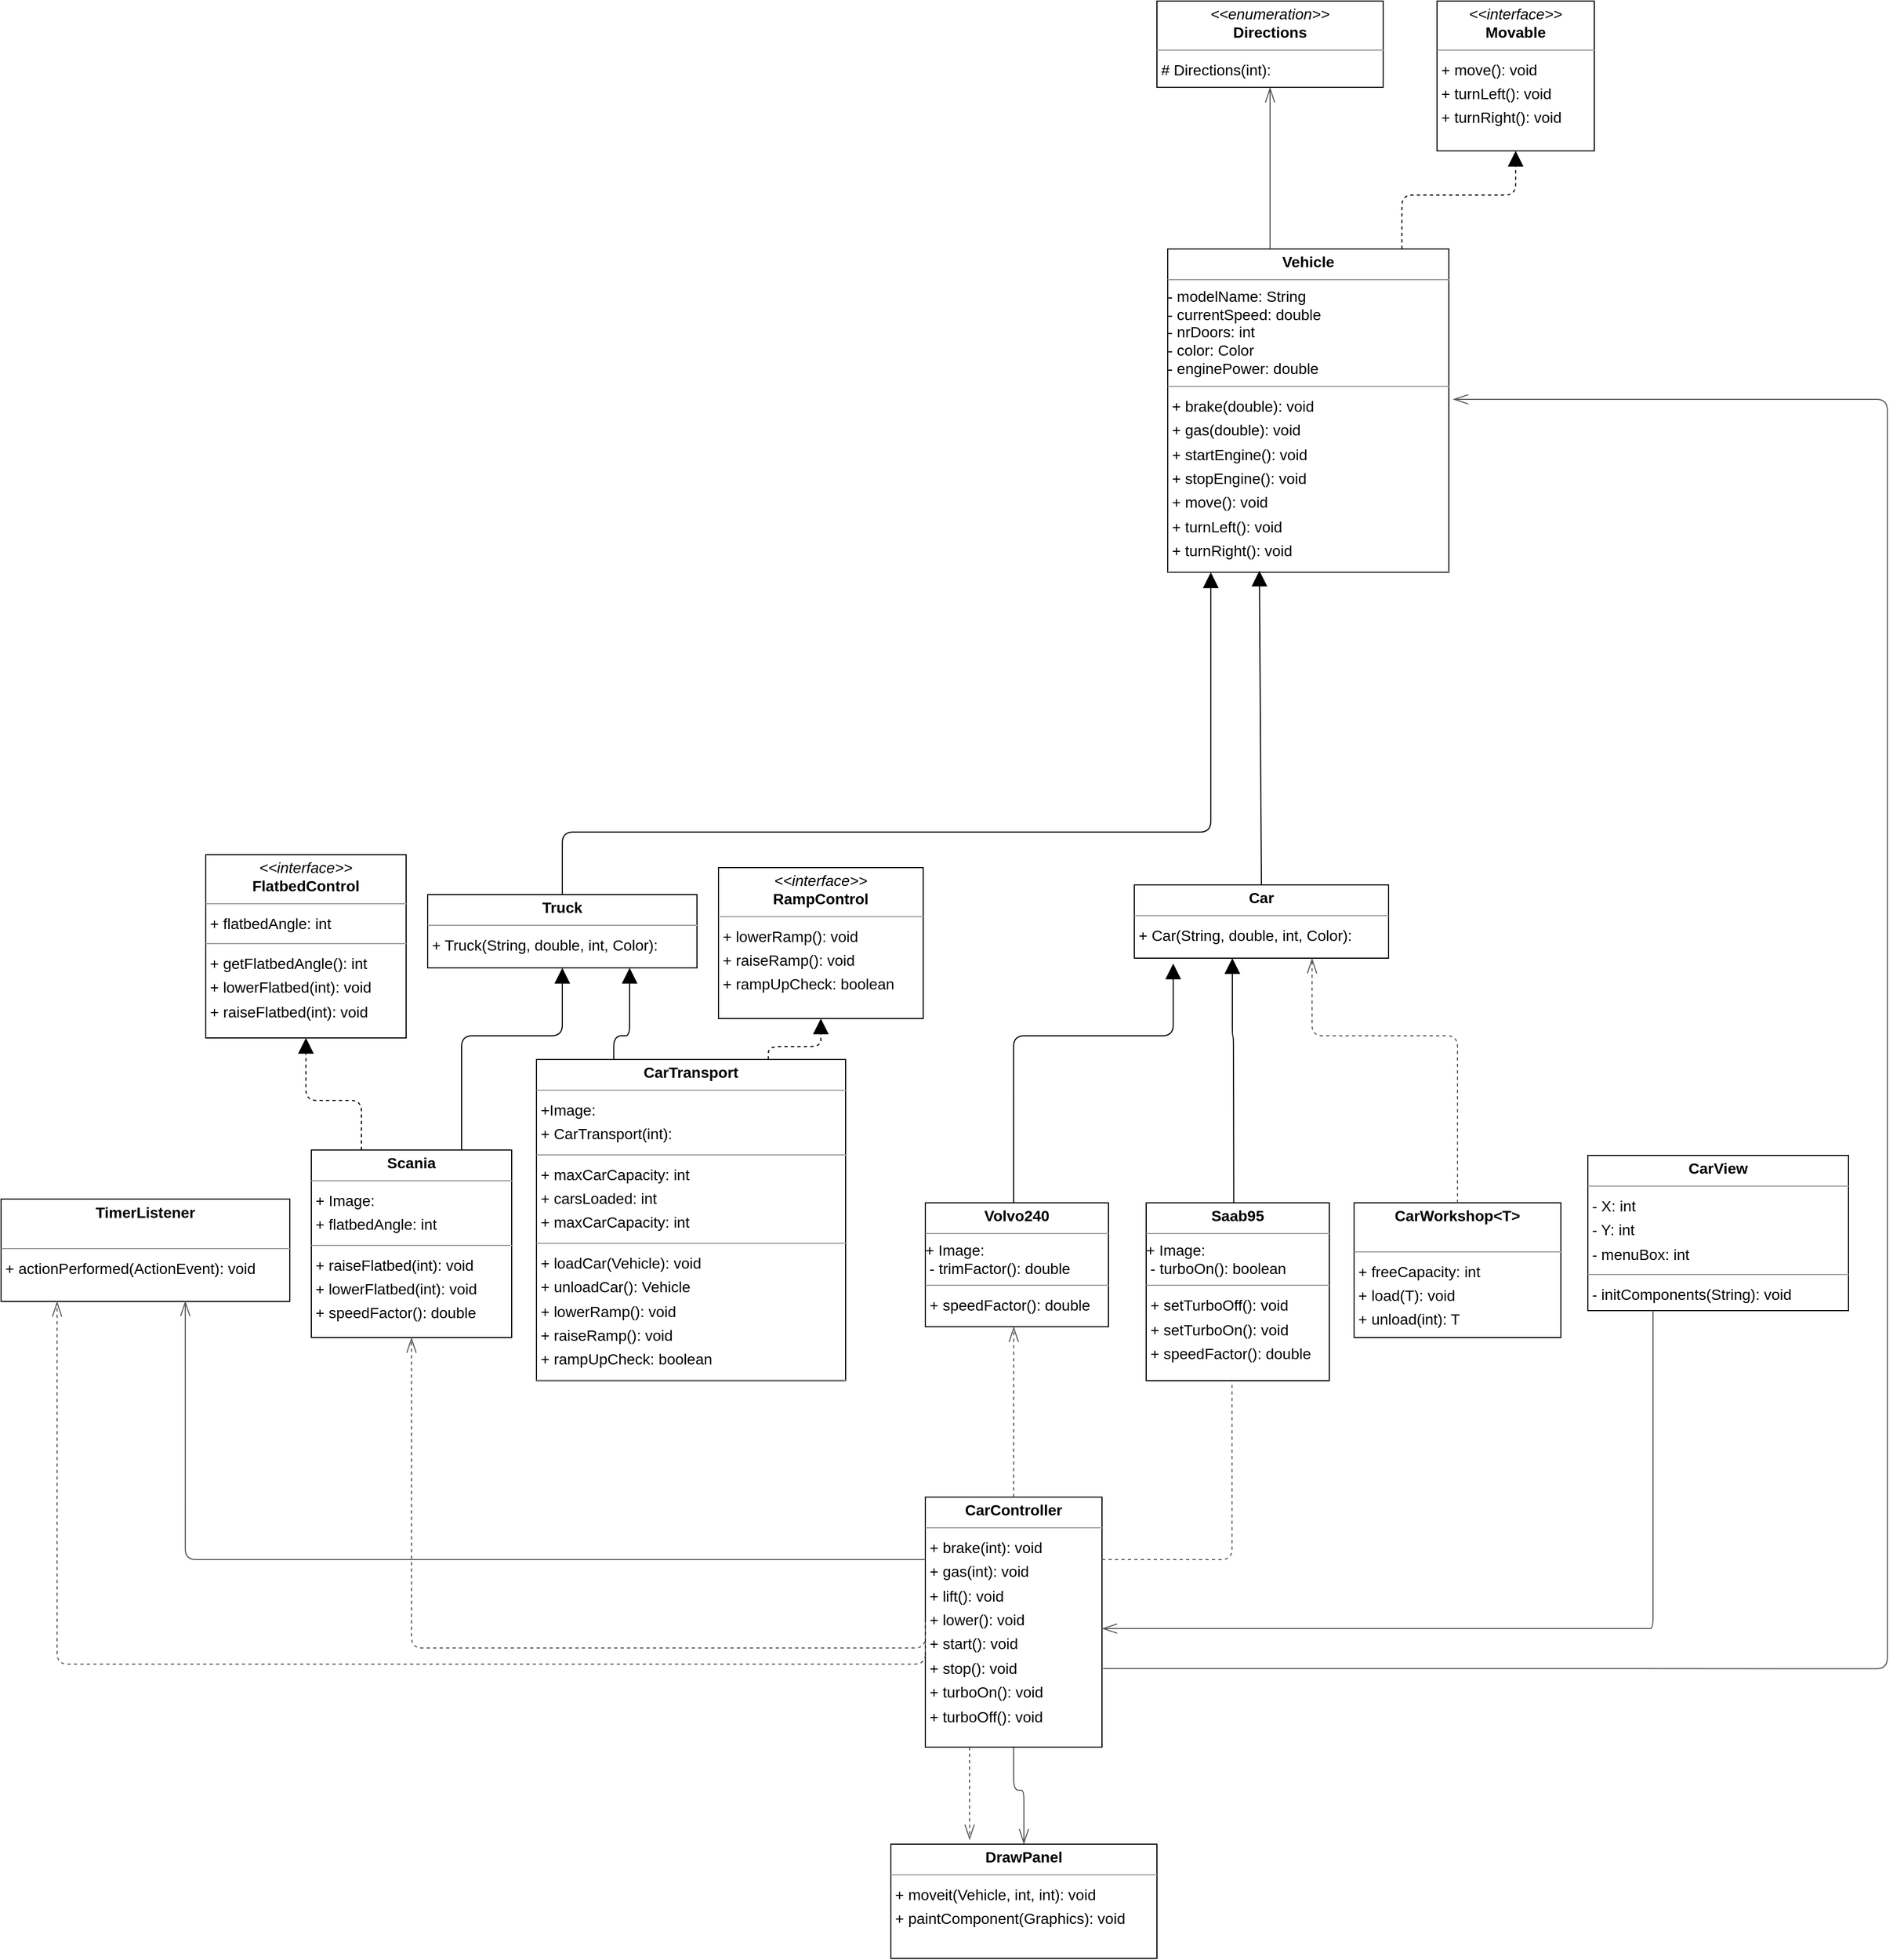 <mxfile version="22.1.5" type="github">
  <diagram id="63D0SC6yMOBSi5-bZof9" name="Sida-1">
    <mxGraphModel dx="3706" dy="1689" grid="1" gridSize="10" guides="1" tooltips="1" connect="1" arrows="1" fold="1" page="0" pageScale="1" pageWidth="827" pageHeight="1169" background="none" math="0" shadow="0">
      <root>
        <mxCell id="0" />
        <mxCell id="1" parent="0" />
        <mxCell id="node0" value="&lt;p style=&quot;margin:0px;margin-top:4px;text-align:center;&quot;&gt;&lt;b&gt;Car&lt;/b&gt;&lt;/p&gt;&lt;hr size=&quot;1&quot;/&gt;&lt;p style=&quot;margin:0 0 0 4px;line-height:1.6;&quot;&gt;+ Car(String, double, int, Color): &lt;/p&gt;" style="verticalAlign=top;align=left;overflow=fill;fontSize=14;fontFamily=Helvetica;html=1;rounded=0;shadow=0;comic=0;labelBackgroundColor=none;strokeWidth=1;" parent="1" vertex="1">
          <mxGeometry x="929" y="990" width="236" height="68" as="geometry" />
        </mxCell>
        <mxCell id="FzO9YaLtifsccGHOgdgA-4" style="edgeStyle=orthogonalEdgeStyle;rounded=1;orthogonalLoop=1;jettySize=auto;html=1;exitX=0.5;exitY=1;exitDx=0;exitDy=0;endArrow=openThin;strokeColor=#595959;dashed=0;startArrow=diamondThinstartSize=12;endSize=12;" parent="1" source="node7" target="node3" edge="1">
          <mxGeometry relative="1" as="geometry" />
        </mxCell>
        <mxCell id="node7" value="&lt;p style=&quot;margin:0px;margin-top:4px;text-align:center;&quot;&gt;&lt;b&gt;CarController&lt;/b&gt;&lt;/p&gt;&lt;hr size=&quot;1&quot;&gt;&lt;p style=&quot;margin:0 0 0 4px;line-height:1.6;&quot;&gt;+ brake(int): void&lt;/p&gt;&lt;p style=&quot;margin:0 0 0 4px;line-height:1.6;&quot;&gt;+ gas(int): void&lt;/p&gt;&lt;p style=&quot;margin:0 0 0 4px;line-height:1.6;&quot;&gt;+ lift(): void&lt;/p&gt;&lt;p style=&quot;margin:0 0 0 4px;line-height:1.6;&quot;&gt;+ lower(): void&lt;/p&gt;&lt;p style=&quot;margin:0 0 0 4px;line-height:1.6;&quot;&gt;+ start(): void&lt;/p&gt;&lt;p style=&quot;margin:0 0 0 4px;line-height:1.6;&quot;&gt;+ stop(): void&lt;/p&gt;&lt;p style=&quot;margin:0 0 0 4px;line-height:1.6;&quot;&gt;+ turboOn(): void&lt;/p&gt;&lt;p style=&quot;margin:0 0 0 4px;line-height:1.6;&quot;&gt;+ turboOff(): void&lt;br&gt;&lt;/p&gt;" style="verticalAlign=top;align=left;overflow=fill;fontSize=14;fontFamily=Helvetica;html=1;rounded=0;shadow=0;comic=0;labelBackgroundColor=none;strokeWidth=1;" parent="1" vertex="1">
          <mxGeometry x="735" y="1558" width="164" height="232" as="geometry" />
        </mxCell>
        <mxCell id="node11" value="&lt;p style=&quot;margin:0px;margin-top:4px;text-align:center;&quot;&gt;&lt;b&gt;CarTransport&lt;/b&gt;&lt;/p&gt;&lt;hr size=&quot;1&quot;&gt;&lt;p style=&quot;margin:0 0 0 4px;line-height:1.6;&quot;&gt;+Image:&lt;/p&gt;&lt;p style=&quot;margin:0 0 0 4px;line-height:1.6;&quot;&gt;+ CarTransport(int): &lt;/p&gt;&lt;hr size=&quot;1&quot;&gt;&lt;p style=&quot;margin:0 0 0 4px;line-height:1.6;&quot;&gt;+ maxCarCapacity: int&lt;/p&gt;&lt;p style=&quot;margin:0 0 0 4px;line-height:1.6;&quot;&gt;+ carsLoaded: int&lt;br style=&quot;border-color: var(--border-color);&quot;&gt;+ maxCarCapacity: int&lt;br&gt;&lt;/p&gt;&lt;hr size=&quot;1&quot;&gt;&lt;p style=&quot;margin:0 0 0 4px;line-height:1.6;&quot;&gt;+ loadCar(Vehicle): void&lt;/p&gt;&lt;p style=&quot;margin:0 0 0 4px;line-height:1.6;&quot;&gt;+ unloadCar(): Vehicle&lt;br&gt;&lt;/p&gt;&lt;p style=&quot;margin:0 0 0 4px;line-height:1.6;&quot;&gt;+ lowerRamp(): void&lt;/p&gt;&lt;p style=&quot;margin:0 0 0 4px;line-height:1.6;&quot;&gt;+ raiseRamp(): void&lt;/p&gt;&lt;p style=&quot;margin:0 0 0 4px;line-height:1.6;&quot;&gt;+ rampUpCheck: boolean&lt;/p&gt;&lt;hr size=&quot;1&quot;&gt;" style="verticalAlign=top;align=left;overflow=fill;fontSize=14;fontFamily=Helvetica;html=1;rounded=0;shadow=0;comic=0;labelBackgroundColor=none;strokeWidth=1;" parent="1" vertex="1">
          <mxGeometry x="374" y="1152" width="287" height="298" as="geometry" />
        </mxCell>
        <mxCell id="node6" value="&lt;p style=&quot;margin:0px;margin-top:4px;text-align:center;&quot;&gt;&lt;b&gt;CarView&lt;/b&gt;&lt;/p&gt;&lt;hr size=&quot;1&quot;&gt;&lt;p style=&quot;margin:0 0 0 4px;line-height:1.6;&quot;&gt;- X: int&lt;br&gt;- Y: int&lt;/p&gt;&lt;p style=&quot;margin:0 0 0 4px;line-height:1.6;&quot;&gt;- menuBox: int&lt;br&gt;&lt;/p&gt;&lt;hr size=&quot;1&quot;&gt;&lt;p style=&quot;margin:0 0 0 4px;line-height:1.6;&quot;&gt;- initComponents(String): void&lt;/p&gt;&lt;p style=&quot;margin:0 0 0 4px;line-height:1.6;&quot;&gt;&lt;br&gt;&lt;/p&gt;" style="verticalAlign=top;align=left;overflow=fill;fontSize=14;fontFamily=Helvetica;html=1;rounded=0;shadow=0;comic=0;labelBackgroundColor=none;strokeWidth=1;" parent="1" vertex="1">
          <mxGeometry x="1350" y="1241" width="242" height="144" as="geometry" />
        </mxCell>
        <mxCell id="node8" value="&lt;p style=&quot;margin:0px;margin-top:4px;text-align:center;&quot;&gt;&lt;b&gt;CarWorkshop&amp;lt;T&amp;gt;&lt;/b&gt;&lt;/p&gt;&lt;br&gt;&lt;hr size=&quot;1&quot;&gt;&lt;p style=&quot;margin:0 0 0 4px;line-height:1.6;&quot;&gt;+ freeCapacity: int&lt;/p&gt;&lt;p style=&quot;margin:0 0 0 4px;line-height:1.6;&quot;&gt;+ load(T): void&lt;/p&gt;&lt;p style=&quot;margin:0 0 0 4px;line-height:1.6;&quot;&gt;+ unload(int): T&lt;br&gt;&lt;/p&gt;" style="verticalAlign=top;align=left;overflow=fill;fontSize=14;fontFamily=Helvetica;html=1;rounded=0;shadow=0;comic=0;labelBackgroundColor=none;strokeWidth=1;" parent="1" vertex="1">
          <mxGeometry x="1133" y="1285" width="192" height="125" as="geometry" />
        </mxCell>
        <mxCell id="node15" value="&lt;p style=&quot;margin:0px;margin-top:4px;text-align:center;&quot;&gt;&lt;i&gt;&amp;lt;&amp;lt;enumeration&amp;gt;&amp;gt;&lt;/i&gt;&lt;br&gt;&lt;b&gt;Directions&lt;/b&gt;&lt;/p&gt;&lt;hr size=&quot;1&quot;&gt;&lt;p style=&quot;margin:0 0 0 4px;line-height:1.6;&quot;&gt;# Directions(int): &lt;/p&gt;&lt;hr size=&quot;1&quot;&gt;" style="verticalAlign=top;align=left;overflow=fill;fontSize=14;fontFamily=Helvetica;html=1;rounded=0;shadow=0;comic=0;labelBackgroundColor=none;strokeWidth=1;" parent="1" vertex="1">
          <mxGeometry x="950" y="170" width="210" height="80" as="geometry" />
        </mxCell>
        <mxCell id="node3" value="&lt;p style=&quot;margin:0px;margin-top:4px;text-align:center;&quot;&gt;&lt;b&gt;DrawPanel&lt;/b&gt;&lt;/p&gt;&lt;hr size=&quot;1&quot;&gt;&lt;p style=&quot;margin:0 0 0 4px;line-height:1.6;&quot;&gt;+ moveit(Vehicle, int, int): void&lt;br&gt;+ paintComponent(Graphics): void&lt;/p&gt;" style="verticalAlign=top;align=left;overflow=fill;fontSize=14;fontFamily=Helvetica;html=1;rounded=0;shadow=0;comic=0;labelBackgroundColor=none;strokeWidth=1;" parent="1" vertex="1">
          <mxGeometry x="703" y="1880" width="247" height="106" as="geometry" />
        </mxCell>
        <mxCell id="node1" value="&lt;p style=&quot;margin:0px;margin-top:4px;text-align:center;&quot;&gt;&lt;i&gt;&amp;lt;&amp;lt;interface&amp;gt;&amp;gt;&lt;/i&gt;&lt;br&gt;&lt;b&gt;FlatbedControl&lt;/b&gt;&lt;/p&gt;&lt;hr size=&quot;1&quot;&gt;&lt;p style=&quot;margin:0 0 0 4px;line-height:1.6;&quot;&gt;+ flatbedAngle: int&lt;/p&gt;&lt;hr size=&quot;1&quot;&gt;&lt;p style=&quot;margin:0 0 0 4px;line-height:1.6;&quot;&gt;+ getFlatbedAngle(): int&lt;br&gt;&lt;/p&gt;&lt;p style=&quot;margin:0 0 0 4px;line-height:1.6;&quot;&gt;+ lowerFlatbed(int): void&lt;/p&gt;&lt;p style=&quot;margin:0 0 0 4px;line-height:1.6;&quot;&gt;+ raiseFlatbed(int): void&lt;br style=&quot;border-color: var(--border-color);&quot;&gt;&lt;br&gt;&lt;/p&gt;" style="verticalAlign=top;align=left;overflow=fill;fontSize=14;fontFamily=Helvetica;html=1;rounded=0;shadow=0;comic=0;labelBackgroundColor=none;strokeWidth=1;" parent="1" vertex="1">
          <mxGeometry x="67" y="962" width="186" height="170" as="geometry" />
        </mxCell>
        <mxCell id="node10" value="&lt;p style=&quot;margin:0px;margin-top:4px;text-align:center;&quot;&gt;&lt;i&gt;&amp;lt;&amp;lt;interface&amp;gt;&amp;gt;&lt;/i&gt;&lt;br&gt;&lt;b&gt;Movable&lt;/b&gt;&lt;/p&gt;&lt;hr size=&quot;1&quot;&gt;&lt;p style=&quot;margin:0 0 0 4px;line-height:1.6;&quot;&gt;+ move(): void&lt;/p&gt;&lt;p style=&quot;margin:0 0 0 4px;line-height:1.6;&quot;&gt;+ turnLeft(): void&lt;br&gt;+ turnRight(): void&lt;br&gt;&lt;/p&gt;" style="verticalAlign=top;align=left;overflow=fill;fontSize=14;fontFamily=Helvetica;html=1;rounded=0;shadow=0;comic=0;labelBackgroundColor=none;strokeWidth=1;" parent="1" vertex="1">
          <mxGeometry x="1210" y="170" width="146" height="139" as="geometry" />
        </mxCell>
        <mxCell id="node13" value="&lt;p style=&quot;margin:0px;margin-top:4px;text-align:center;&quot;&gt;&lt;i&gt;&amp;lt;&amp;lt;interface&amp;gt;&amp;gt;&lt;/i&gt;&lt;br&gt;&lt;b&gt;RampControl&lt;/b&gt;&lt;/p&gt;&lt;hr size=&quot;1&quot;&gt;&lt;p style=&quot;margin:0 0 0 4px;line-height:1.6;&quot;&gt;+ lowerRamp(): void&lt;/p&gt;&lt;p style=&quot;margin:0 0 0 4px;line-height:1.6;&quot;&gt;+ raiseRamp(): void&lt;/p&gt;&lt;p style=&quot;margin:0 0 0 4px;line-height:1.6;&quot;&gt;+ rampUpCheck: boolean&lt;/p&gt;" style="verticalAlign=top;align=left;overflow=fill;fontSize=14;fontFamily=Helvetica;html=1;rounded=0;shadow=0;comic=0;labelBackgroundColor=none;strokeWidth=1;" parent="1" vertex="1">
          <mxGeometry x="543" y="974" width="190" height="140" as="geometry" />
        </mxCell>
        <mxCell id="node2" value="&lt;p style=&quot;margin:0px;margin-top:4px;text-align:center;&quot;&gt;&lt;b&gt;Scania&lt;/b&gt;&lt;/p&gt;&lt;hr size=&quot;1&quot;&gt;&lt;p style=&quot;margin:0 0 0 4px;line-height:1.6;&quot;&gt;+ Image:&lt;br&gt;&lt;/p&gt;&lt;p style=&quot;margin:0 0 0 4px;line-height:1.6;&quot;&gt;+ flatbedAngle: int&lt;/p&gt;&lt;hr size=&quot;1&quot;&gt;&lt;p style=&quot;margin:0 0 0 4px;line-height:1.6;&quot;&gt;+ raiseFlatbed(int): void&lt;br&gt;+ lowerFlatbed(int): void&lt;br&gt;&lt;/p&gt;&lt;p style=&quot;margin:0 0 0 4px;line-height:1.6;&quot;&gt;+ speedFactor(): double&lt;/p&gt;" style="verticalAlign=top;align=left;overflow=fill;fontSize=14;fontFamily=Helvetica;html=1;rounded=0;shadow=0;comic=0;labelBackgroundColor=none;strokeWidth=1;" parent="1" vertex="1">
          <mxGeometry x="165" y="1236" width="186" height="174" as="geometry" />
        </mxCell>
        <mxCell id="node14" value="&lt;p style=&quot;margin:0px;margin-top:4px;text-align:center;&quot;&gt;&lt;b&gt;TimerListener&lt;/b&gt;&lt;/p&gt;&lt;br&gt;&lt;hr size=&quot;1&quot;&gt;&lt;p style=&quot;margin:0 0 0 4px;line-height:1.6;&quot;&gt;+ actionPerformed(ActionEvent): void&lt;/p&gt;" style="verticalAlign=top;align=left;overflow=fill;fontSize=14;fontFamily=Helvetica;html=1;rounded=0;shadow=0;comic=0;labelBackgroundColor=none;strokeWidth=1;" parent="1" vertex="1">
          <mxGeometry x="-123" y="1281.5" width="268" height="95" as="geometry" />
        </mxCell>
        <mxCell id="node12" value="&lt;p style=&quot;margin:0px;margin-top:4px;text-align:center;&quot;&gt;&lt;b&gt;Truck&lt;/b&gt;&lt;/p&gt;&lt;hr size=&quot;1&quot;/&gt;&lt;p style=&quot;margin:0 0 0 4px;line-height:1.6;&quot;&gt;+ Truck(String, double, int, Color): &lt;/p&gt;" style="verticalAlign=top;align=left;overflow=fill;fontSize=14;fontFamily=Helvetica;html=1;rounded=0;shadow=0;comic=0;labelBackgroundColor=none;strokeWidth=1;" parent="1" vertex="1">
          <mxGeometry x="273" y="999" width="250" height="68" as="geometry" />
        </mxCell>
        <mxCell id="node9" value="&lt;p style=&quot;margin:0px;margin-top:4px;text-align:center;&quot;&gt;&lt;b&gt;Vehicle&lt;/b&gt;&lt;/p&gt;&lt;hr size=&quot;1&quot;&gt;- modelName: String&lt;br&gt;- currentSpeed: double&lt;br&gt;- nrDoors: int&lt;br&gt;- color: Color&lt;br&gt;- enginePower: double&lt;hr size=&quot;1&quot;&gt;&lt;p style=&quot;margin:0 0 0 4px;line-height:1.6;&quot;&gt;+ brake(double): void&lt;br&gt;+ gas(double): void&lt;br&gt;+ startEngine(): void&lt;br&gt;+ stopEngine(): void&lt;/p&gt;&lt;p style=&quot;margin:0 0 0 4px;line-height:1.6;&quot;&gt;+ move(): void&lt;br&gt;&lt;/p&gt;&lt;p style=&quot;margin:0 0 0 4px;line-height:1.6;&quot;&gt;+ turnLeft(): void&lt;br&gt;+ turnRight(): void&lt;/p&gt;&lt;hr size=&quot;1&quot;&gt;" style="verticalAlign=top;align=left;overflow=fill;fontSize=14;fontFamily=Helvetica;html=1;rounded=0;shadow=0;comic=0;labelBackgroundColor=none;strokeWidth=1;" parent="1" vertex="1">
          <mxGeometry x="960" y="400" width="261" height="300" as="geometry" />
        </mxCell>
        <mxCell id="edge3" value="" style="html=1;rounded=1;dashed=0;startArrow=none;endArrow=block;endSize=12;exitX=0.500;exitY=0.000;exitDx=0;exitDy=0;entryX=0.326;entryY=0.995;entryDx=0;entryDy=0;entryPerimeter=0;" parent="1" source="node0" target="node9" edge="1">
          <mxGeometry width="50" height="50" relative="1" as="geometry" />
        </mxCell>
        <mxCell id="edge20" value="" style="html=1;rounded=1;edgeStyle=orthogonalEdgeStyle;dashed=1;startArrow=none;endArrow=openThin;endSize=12;strokeColor=#595959;exitX=1;exitY=0.25;exitDx=0;exitDy=0;entryX=0.498;entryY=1.031;entryDx=0;entryDy=0;entryPerimeter=0;" parent="1" source="node7" edge="1">
          <mxGeometry width="50" height="50" relative="1" as="geometry">
            <Array as="points">
              <mxPoint x="1020" y="1616" />
            </Array>
            <mxPoint x="1019.68" y="1377.36" as="targetPoint" />
          </mxGeometry>
        </mxCell>
        <mxCell id="edge19" value="" style="html=1;rounded=1;edgeStyle=orthogonalEdgeStyle;dashed=1;startArrow=none;endArrow=openThin;endSize=12;strokeColor=#595959;exitX=0.000;exitY=0.500;exitDx=0;exitDy=0;entryX=0.500;entryY=1.000;entryDx=0;entryDy=0;" parent="1" source="node7" target="node2" edge="1">
          <mxGeometry width="50" height="50" relative="1" as="geometry">
            <Array as="points">
              <mxPoint x="258" y="1698" />
            </Array>
          </mxGeometry>
        </mxCell>
        <mxCell id="edge22" value="" style="html=1;rounded=1;edgeStyle=orthogonalEdgeStyle;dashed=1;startArrow=none;endArrow=openThin;endSize=12;strokeColor=#595959;exitX=0.000;exitY=0.554;exitDx=0;exitDy=0;entryX=0.194;entryY=1.000;entryDx=0;entryDy=0;" parent="1" source="node7" target="node14" edge="1">
          <mxGeometry width="50" height="50" relative="1" as="geometry">
            <Array as="points">
              <mxPoint x="-71" y="1713" />
            </Array>
          </mxGeometry>
        </mxCell>
        <mxCell id="edge14" value="" style="html=1;rounded=1;edgeStyle=orthogonalEdgeStyle;dashed=0;startArrow=diamondThinstartSize=12;endArrow=openThin;endSize=12;strokeColor=#595959;exitX=1.006;exitY=0.686;exitDx=0;exitDy=0;entryX=1.015;entryY=0.465;entryDx=0;entryDy=0;entryPerimeter=0;exitPerimeter=0;" parent="1" source="node7" target="node9" edge="1">
          <mxGeometry width="50" height="50" relative="1" as="geometry">
            <Array as="points">
              <mxPoint x="1628" y="1717" />
              <mxPoint x="1628" y="540" />
            </Array>
            <mxPoint x="920" y="1716.96" as="sourcePoint" />
            <mxPoint x="1164" y="510" as="targetPoint" />
          </mxGeometry>
        </mxCell>
        <mxCell id="edge16" value="" style="html=1;rounded=1;edgeStyle=orthogonalEdgeStyle;dashed=1;startArrow=none;endArrow=openThin;endSize=12;strokeColor=#595959;exitX=0.500;exitY=0.000;exitDx=0;exitDy=0;entryX=0.483;entryY=1;entryDx=0;entryDy=0;entryPerimeter=0;" parent="1" source="node7" target="fv8SSmwWGPOGpaiNwhJW-13" edge="1">
          <mxGeometry width="50" height="50" relative="1" as="geometry">
            <Array as="points" />
            <mxPoint x="817" y="1390" as="targetPoint" />
          </mxGeometry>
        </mxCell>
        <mxCell id="edge5" value="" style="html=1;rounded=1;edgeStyle=orthogonalEdgeStyle;dashed=1;startArrow=none;endArrow=block;endSize=12;exitX=0.750;exitY=0.000;exitDx=0;exitDy=0;entryX=0.500;entryY=1.000;entryDx=0;entryDy=0;" parent="1" source="node11" target="node13" edge="1">
          <mxGeometry width="50" height="50" relative="1" as="geometry">
            <Array as="points">
              <mxPoint x="589" y="1140" />
              <mxPoint x="638" y="1140" />
            </Array>
          </mxGeometry>
        </mxCell>
        <mxCell id="edge2" value="" style="html=1;rounded=1;edgeStyle=orthogonalEdgeStyle;dashed=0;startArrow=none;endArrow=block;endSize=12;exitX=0.250;exitY=0.000;exitDx=0;exitDy=0;entryX=0.75;entryY=1;entryDx=0;entryDy=0;" parent="1" source="node11" target="node12" edge="1">
          <mxGeometry width="50" height="50" relative="1" as="geometry">
            <Array as="points">
              <mxPoint x="446" y="1130" />
              <mxPoint x="461" y="1130" />
            </Array>
            <mxPoint x="460" y="1080" as="targetPoint" />
          </mxGeometry>
        </mxCell>
        <mxCell id="edge21" value="" style="html=1;rounded=1;edgeStyle=orthogonalEdgeStyle;dashed=0;startArrow=diamondThinstartSize=12;endArrow=openThin;endSize=12;strokeColor=#595959;exitX=0.25;exitY=1;exitDx=0;exitDy=0;entryX=1;entryY=0.53;entryDx=0;entryDy=0;entryPerimeter=0;" parent="1" source="node6" target="node7" edge="1">
          <mxGeometry width="50" height="50" relative="1" as="geometry">
            <Array as="points">
              <mxPoint x="1405" y="1680" />
              <mxPoint x="1400" y="1680" />
            </Array>
            <mxPoint x="940" y="1670" as="targetPoint" />
          </mxGeometry>
        </mxCell>
        <mxCell id="edge4" value="" style="html=1;rounded=1;edgeStyle=orthogonalEdgeStyle;dashed=1;startArrow=none;endArrow=openThin;endSize=12;strokeColor=#595959;exitX=0.500;exitY=0.000;exitDx=0;exitDy=0;" parent="1" source="node8" target="node0" edge="1">
          <mxGeometry width="50" height="50" relative="1" as="geometry">
            <Array as="points">
              <mxPoint x="1229" y="1130" />
              <mxPoint x="1094" y="1130" />
            </Array>
            <mxPoint x="1094" y="1060" as="targetPoint" />
          </mxGeometry>
        </mxCell>
        <mxCell id="edge6" value="" style="html=1;rounded=1;edgeStyle=orthogonalEdgeStyle;dashed=0;startArrow=none;endArrow=block;endSize=12;exitX=0.478;exitY=0.003;exitDx=0;exitDy=0;exitPerimeter=0;" parent="1" source="fv8SSmwWGPOGpaiNwhJW-11" target="node0" edge="1">
          <mxGeometry width="50" height="50" relative="1" as="geometry">
            <Array as="points">
              <mxPoint x="1021" y="1280" />
              <mxPoint x="1021" y="1280" />
              <mxPoint x="1021" y="1130" />
              <mxPoint x="1020" y="1130" />
            </Array>
            <mxPoint x="1020" y="1281.5" as="sourcePoint" />
          </mxGeometry>
        </mxCell>
        <mxCell id="edge1" value="" style="html=1;rounded=1;edgeStyle=orthogonalEdgeStyle;dashed=1;startArrow=none;endArrow=block;endSize=12;exitX=0.250;exitY=0.000;exitDx=0;exitDy=0;entryX=0.500;entryY=1.000;entryDx=0;entryDy=0;" parent="1" source="node2" target="node1" edge="1">
          <mxGeometry width="50" height="50" relative="1" as="geometry">
            <Array as="points">
              <mxPoint x="212" y="1190" />
              <mxPoint x="160" y="1190" />
            </Array>
          </mxGeometry>
        </mxCell>
        <mxCell id="edge0" value="" style="html=1;rounded=1;edgeStyle=orthogonalEdgeStyle;dashed=0;startArrow=none;endArrow=block;endSize=12;exitX=0.750;exitY=0.000;exitDx=0;exitDy=0;entryX=0.500;entryY=1.001;entryDx=0;entryDy=0;" parent="1" source="node2" target="node12" edge="1">
          <mxGeometry width="50" height="50" relative="1" as="geometry">
            <Array as="points">
              <mxPoint x="305" y="1130" />
              <mxPoint x="398" y="1130" />
            </Array>
          </mxGeometry>
        </mxCell>
        <mxCell id="edge7" value="" style="html=1;rounded=1;edgeStyle=orthogonalEdgeStyle;dashed=0;startArrow=none;endArrow=block;endSize=12;exitX=0.500;exitY=0.000;exitDx=0;exitDy=0;" parent="1" source="node12" target="node9" edge="1">
          <mxGeometry width="50" height="50" relative="1" as="geometry">
            <Array as="points">
              <mxPoint x="398" y="941" />
              <mxPoint x="1000" y="941" />
            </Array>
            <mxPoint x="1000" y="820" as="targetPoint" />
          </mxGeometry>
        </mxCell>
        <mxCell id="edge12" value="" style="html=1;rounded=1;edgeStyle=orthogonalEdgeStyle;dashed=0;startArrow=diamondThinstartSize=12;endArrow=openThin;endSize=12;strokeColor=#595959;exitX=0.364;exitY=0;exitDx=0;exitDy=0;entryX=0.500;entryY=1.000;entryDx=0;entryDy=0;exitPerimeter=0;" parent="1" source="node9" target="node15" edge="1">
          <mxGeometry width="50" height="50" relative="1" as="geometry">
            <Array as="points" />
          </mxGeometry>
        </mxCell>
        <mxCell id="edge8" value="" style="html=1;rounded=1;edgeStyle=orthogonalEdgeStyle;dashed=1;startArrow=none;endArrow=block;endSize=12;exitX=0.833;exitY=0.000;exitDx=0;exitDy=0;entryX=0.500;entryY=1.000;entryDx=0;entryDy=0;" parent="1" source="node9" target="node10" edge="1">
          <mxGeometry width="50" height="50" relative="1" as="geometry">
            <Array as="points">
              <mxPoint x="1177" y="350" />
              <mxPoint x="1283" y="350" />
            </Array>
          </mxGeometry>
        </mxCell>
        <mxCell id="edge9" value="" style="html=1;rounded=1;edgeStyle=orthogonalEdgeStyle;dashed=0;startArrow=none;endArrow=block;endSize=12;entryX=0.153;entryY=1.074;entryDx=0;entryDy=0;entryPerimeter=0;exitX=0.482;exitY=-0.001;exitDx=0;exitDy=0;exitPerimeter=0;" parent="1" source="fv8SSmwWGPOGpaiNwhJW-13" target="node0" edge="1">
          <mxGeometry width="50" height="50" relative="1" as="geometry">
            <Array as="points">
              <mxPoint x="817" y="1130" />
              <mxPoint x="965" y="1130" />
            </Array>
            <mxPoint x="817" y="1240" as="sourcePoint" />
          </mxGeometry>
        </mxCell>
        <mxCell id="M6Yq3P4-TmKBTQ1HEDmo-2" style="edgeStyle=orthogonalEdgeStyle;rounded=1;orthogonalLoop=1;jettySize=auto;html=1;exitX=0;exitY=0.25;exitDx=0;exitDy=0;entryX=0.638;entryY=0.995;entryDx=0;entryDy=0;entryPerimeter=0;endArrow=openThin;endFill=0;strokeColor=#595959;startArrow=none;endSize=12;" parent="1" source="node7" target="node14" edge="1">
          <mxGeometry relative="1" as="geometry" />
        </mxCell>
        <mxCell id="lAD4wt91s3g2YjGuZIkg-1" style="edgeStyle=orthogonalEdgeStyle;rounded=0;orthogonalLoop=1;jettySize=auto;html=1;exitX=0.5;exitY=1;exitDx=0;exitDy=0;" parent="1" source="node9" target="node9" edge="1">
          <mxGeometry relative="1" as="geometry" />
        </mxCell>
        <mxCell id="FzO9YaLtifsccGHOgdgA-3" style="edgeStyle=orthogonalEdgeStyle;rounded=1;orthogonalLoop=1;jettySize=auto;html=1;exitX=0.25;exitY=1;exitDx=0;exitDy=0;entryX=0.296;entryY=-0.038;entryDx=0;entryDy=0;entryPerimeter=0;endArrow=openThin;strokeColor=#595959;dashed=1;startArrow=none;endSize=12;" parent="1" source="node7" target="node3" edge="1">
          <mxGeometry relative="1" as="geometry" />
        </mxCell>
        <mxCell id="fv8SSmwWGPOGpaiNwhJW-1" value="&amp;nbsp;" style="text;whiteSpace=wrap;html=1;" vertex="1" parent="1">
          <mxGeometry x="10" y="1110" width="40" height="40" as="geometry" />
        </mxCell>
        <mxCell id="fv8SSmwWGPOGpaiNwhJW-9" value="&amp;nbsp;" style="text;whiteSpace=wrap;html=1;" vertex="1" parent="1">
          <mxGeometry x="100" y="980" width="40" height="40" as="geometry" />
        </mxCell>
        <mxCell id="fv8SSmwWGPOGpaiNwhJW-11" value="&lt;p style=&quot;margin:0px;margin-top:4px;text-align:center;&quot;&gt;&lt;b&gt;Saab95&lt;/b&gt;&lt;/p&gt;&lt;hr size=&quot;1&quot;&gt;&lt;div&gt;+ Image:&lt;br&gt;&lt;/div&gt;&lt;div&gt;&amp;nbsp;- turboOn(): boolean&lt;/div&gt;&lt;hr size=&quot;1&quot;&gt;&lt;p style=&quot;margin:0 0 0 4px;line-height:1.6;&quot;&gt;+ setTurboOff(): void&lt;br&gt;+ setTurboOn(): void&lt;br&gt;+ speedFactor(): double&lt;/p&gt;&lt;p style=&quot;margin:0 0 0 4px;line-height:1.6;&quot;&gt;&lt;br&gt;&lt;/p&gt;" style="verticalAlign=top;align=left;overflow=fill;fontSize=14;fontFamily=Helvetica;html=1;rounded=0;shadow=0;comic=0;labelBackgroundColor=none;strokeWidth=1;" vertex="1" parent="1">
          <mxGeometry x="940" y="1285" width="170" height="165" as="geometry" />
        </mxCell>
        <mxCell id="fv8SSmwWGPOGpaiNwhJW-13" value="&lt;p style=&quot;margin:0px;margin-top:4px;text-align:center;&quot;&gt;&lt;b&gt;Volvo240&lt;/b&gt;&lt;/p&gt;&lt;hr size=&quot;1&quot;&gt;&lt;div&gt;+ Image:&lt;br&gt;&lt;/div&gt;&lt;div&gt;&amp;nbsp;- trimFactor(): double&lt;/div&gt;&lt;hr size=&quot;1&quot;&gt;&lt;p style=&quot;margin:0 0 0 4px;line-height:1.6;&quot;&gt;+ speedFactor(): double&lt;/p&gt;&lt;p style=&quot;margin:0 0 0 4px;line-height:1.6;&quot;&gt;&lt;br&gt;&lt;/p&gt;" style="verticalAlign=top;align=left;overflow=fill;fontSize=14;fontFamily=Helvetica;html=1;rounded=0;shadow=0;comic=0;labelBackgroundColor=none;strokeWidth=1;" vertex="1" parent="1">
          <mxGeometry x="735" y="1285" width="170" height="115" as="geometry" />
        </mxCell>
        <mxCell id="fv8SSmwWGPOGpaiNwhJW-14" value="&amp;nbsp;" style="text;whiteSpace=wrap;html=1;" vertex="1" parent="1">
          <mxGeometry x="580" y="1380" width="40" height="40" as="geometry" />
        </mxCell>
      </root>
    </mxGraphModel>
  </diagram>
</mxfile>
